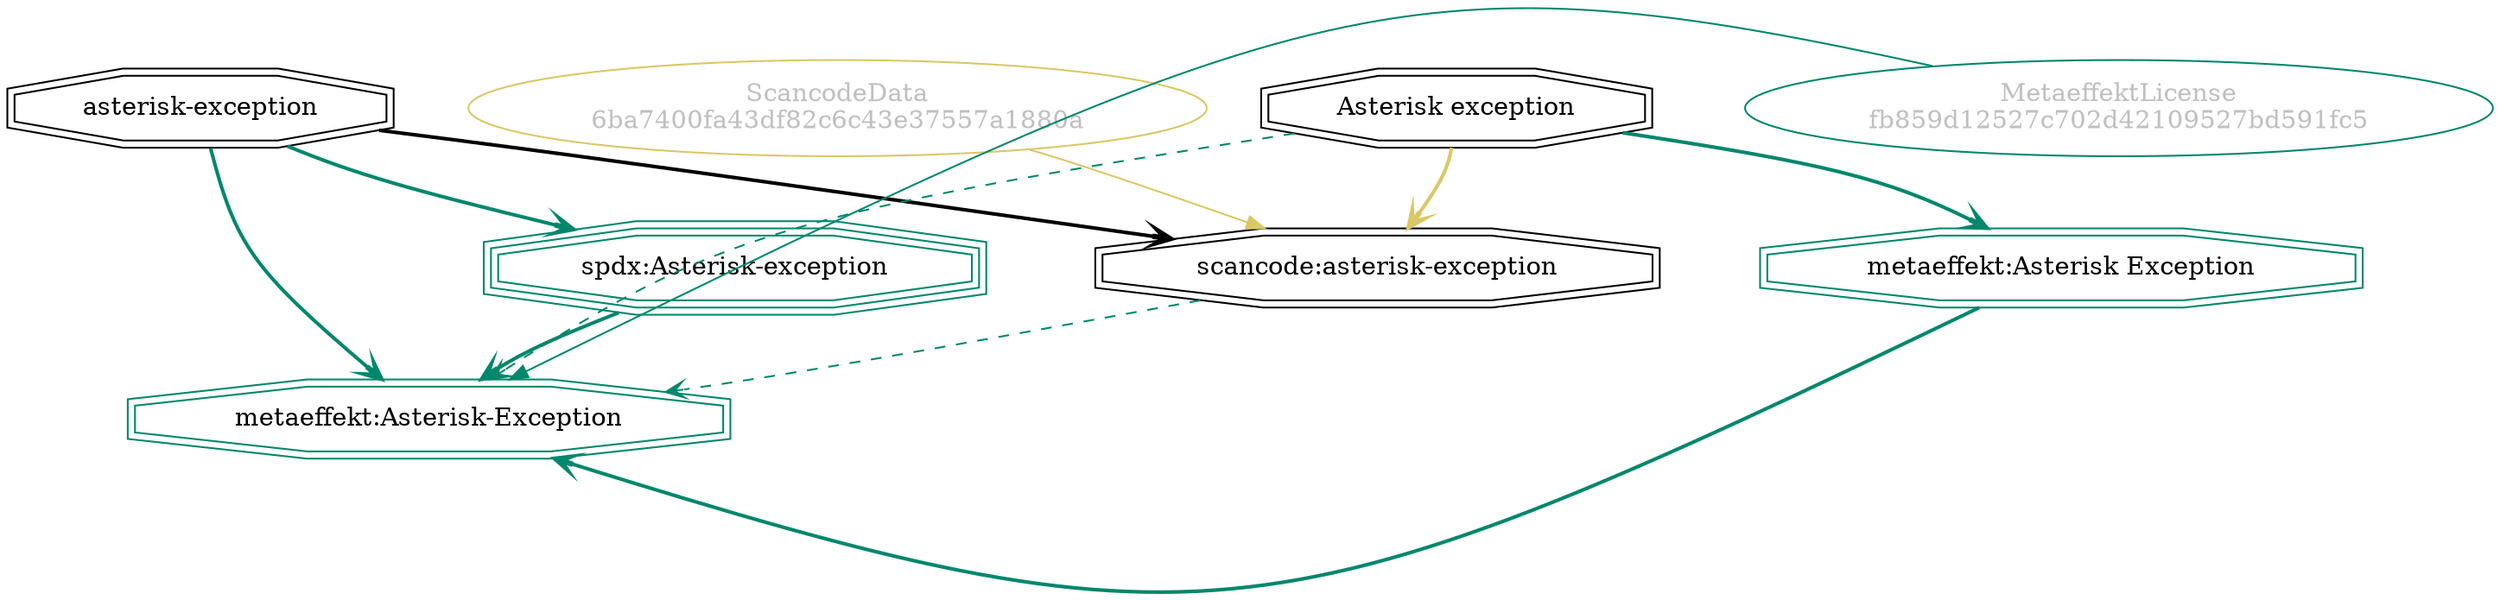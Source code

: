 strict digraph {
    node [shape=box];
    graph [splines=curved];
    12067 [label="ScancodeData\n6ba7400fa43df82c6c43e37557a1880a"
          ,fontcolor=gray
          ,color="#dac767"
          ,fillcolor="beige;1"
          ,shape=ellipse];
    12068 [label="scancode:asterisk-exception"
          ,shape=doubleoctagon];
    12069 [label="asterisk-exception"
          ,shape=doubleoctagon];
    12070 [label="Asterisk exception"
          ,shape=doubleoctagon];
    38334 [label="MetaeffektLicense\nfb859d12527c702d42109527bd591fc5"
          ,fontcolor=gray
          ,color="#00876c"
          ,fillcolor="beige;1"
          ,shape=ellipse];
    38335 [label="metaeffekt:Asterisk-Exception"
          ,color="#00876c"
          ,shape=doubleoctagon];
    38336 [label="metaeffekt:Asterisk Exception"
          ,color="#00876c"
          ,shape=doubleoctagon];
    38337 [label="spdx:Asterisk-exception"
          ,color="#00876c"
          ,shape=tripleoctagon];
    12067 -> 12068 [weight=0.5
                   ,color="#dac767"];
    12068 -> 38335 [style=dashed
                   ,arrowhead=vee
                   ,weight=0.5
                   ,color="#00876c"];
    12069 -> 12068 [style=bold
                   ,arrowhead=vee
                   ,weight=0.7];
    12069 -> 38335 [style=bold
                   ,arrowhead=vee
                   ,weight=0.7
                   ,color="#00876c"];
    12069 -> 38335 [style=bold
                   ,arrowhead=vee
                   ,weight=0.7
                   ,color="#00876c"];
    12069 -> 38337 [style=bold
                   ,arrowhead=vee
                   ,weight=0.7
                   ,color="#00876c"];
    12070 -> 12068 [style=bold
                   ,arrowhead=vee
                   ,weight=0.7
                   ,color="#dac767"];
    12070 -> 38335 [style=dashed
                   ,arrowhead=vee
                   ,weight=0.5
                   ,color="#00876c"];
    12070 -> 38336 [style=bold
                   ,arrowhead=vee
                   ,weight=0.7
                   ,color="#00876c"];
    38334 -> 38335 [weight=0.5
                   ,color="#00876c"];
    38336 -> 38335 [style=bold
                   ,arrowhead=vee
                   ,weight=0.7
                   ,color="#00876c"];
    38337 -> 38335 [style=bold
                   ,arrowhead=vee
                   ,weight=0.7
                   ,color="#00876c"];
}
